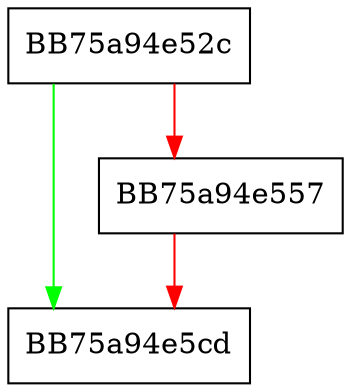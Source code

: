 digraph _get_model_creation_date {
  node [shape="box"];
  graph [splines=ortho];
  BB75a94e52c -> BB75a94e5cd [color="green"];
  BB75a94e52c -> BB75a94e557 [color="red"];
  BB75a94e557 -> BB75a94e5cd [color="red"];
}